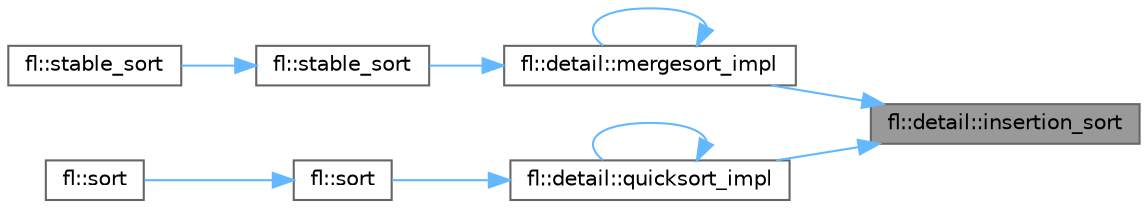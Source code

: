 digraph "fl::detail::insertion_sort"
{
 // INTERACTIVE_SVG=YES
 // LATEX_PDF_SIZE
  bgcolor="transparent";
  edge [fontname=Helvetica,fontsize=10,labelfontname=Helvetica,labelfontsize=10];
  node [fontname=Helvetica,fontsize=10,shape=box,height=0.2,width=0.4];
  rankdir="RL";
  Node1 [id="Node000001",label="fl::detail::insertion_sort",height=0.2,width=0.4,color="gray40", fillcolor="grey60", style="filled", fontcolor="black",tooltip=" "];
  Node1 -> Node2 [id="edge1_Node000001_Node000002",dir="back",color="steelblue1",style="solid",tooltip=" "];
  Node2 [id="Node000002",label="fl::detail::mergesort_impl",height=0.2,width=0.4,color="grey40", fillcolor="white", style="filled",URL="$df/d9e/namespacefl_1_1detail_afdaa67dc83e168943ee28a7f9264b40b.html#afdaa67dc83e168943ee28a7f9264b40b",tooltip=" "];
  Node2 -> Node2 [id="edge2_Node000002_Node000002",dir="back",color="steelblue1",style="solid",tooltip=" "];
  Node2 -> Node3 [id="edge3_Node000002_Node000003",dir="back",color="steelblue1",style="solid",tooltip=" "];
  Node3 [id="Node000003",label="fl::stable_sort",height=0.2,width=0.4,color="grey40", fillcolor="white", style="filled",URL="$d4/d36/namespacefl_ac55807b49c5bea2b60e924c234cf1660.html#ac55807b49c5bea2b60e924c234cf1660",tooltip=" "];
  Node3 -> Node4 [id="edge4_Node000003_Node000004",dir="back",color="steelblue1",style="solid",tooltip=" "];
  Node4 [id="Node000004",label="fl::stable_sort",height=0.2,width=0.4,color="grey40", fillcolor="white", style="filled",URL="$d4/d36/namespacefl_a81905e029ac612690a69f2cf9c02f9a1.html#a81905e029ac612690a69f2cf9c02f9a1",tooltip=" "];
  Node1 -> Node5 [id="edge5_Node000001_Node000005",dir="back",color="steelblue1",style="solid",tooltip=" "];
  Node5 [id="Node000005",label="fl::detail::quicksort_impl",height=0.2,width=0.4,color="grey40", fillcolor="white", style="filled",URL="$df/d9e/namespacefl_1_1detail_aa2f29333b4122deedbbc32b7b0beb67b.html#aa2f29333b4122deedbbc32b7b0beb67b",tooltip=" "];
  Node5 -> Node5 [id="edge6_Node000005_Node000005",dir="back",color="steelblue1",style="solid",tooltip=" "];
  Node5 -> Node6 [id="edge7_Node000005_Node000006",dir="back",color="steelblue1",style="solid",tooltip=" "];
  Node6 [id="Node000006",label="fl::sort",height=0.2,width=0.4,color="grey40", fillcolor="white", style="filled",URL="$d4/d36/namespacefl_abfdc16d721df0c5970fede0c4e4c04ba.html#abfdc16d721df0c5970fede0c4e4c04ba",tooltip=" "];
  Node6 -> Node7 [id="edge8_Node000006_Node000007",dir="back",color="steelblue1",style="solid",tooltip=" "];
  Node7 [id="Node000007",label="fl::sort",height=0.2,width=0.4,color="grey40", fillcolor="white", style="filled",URL="$d4/d36/namespacefl_adf614e2e0e1f94ed196d7345a4a1fa96.html#adf614e2e0e1f94ed196d7345a4a1fa96",tooltip=" "];
}
